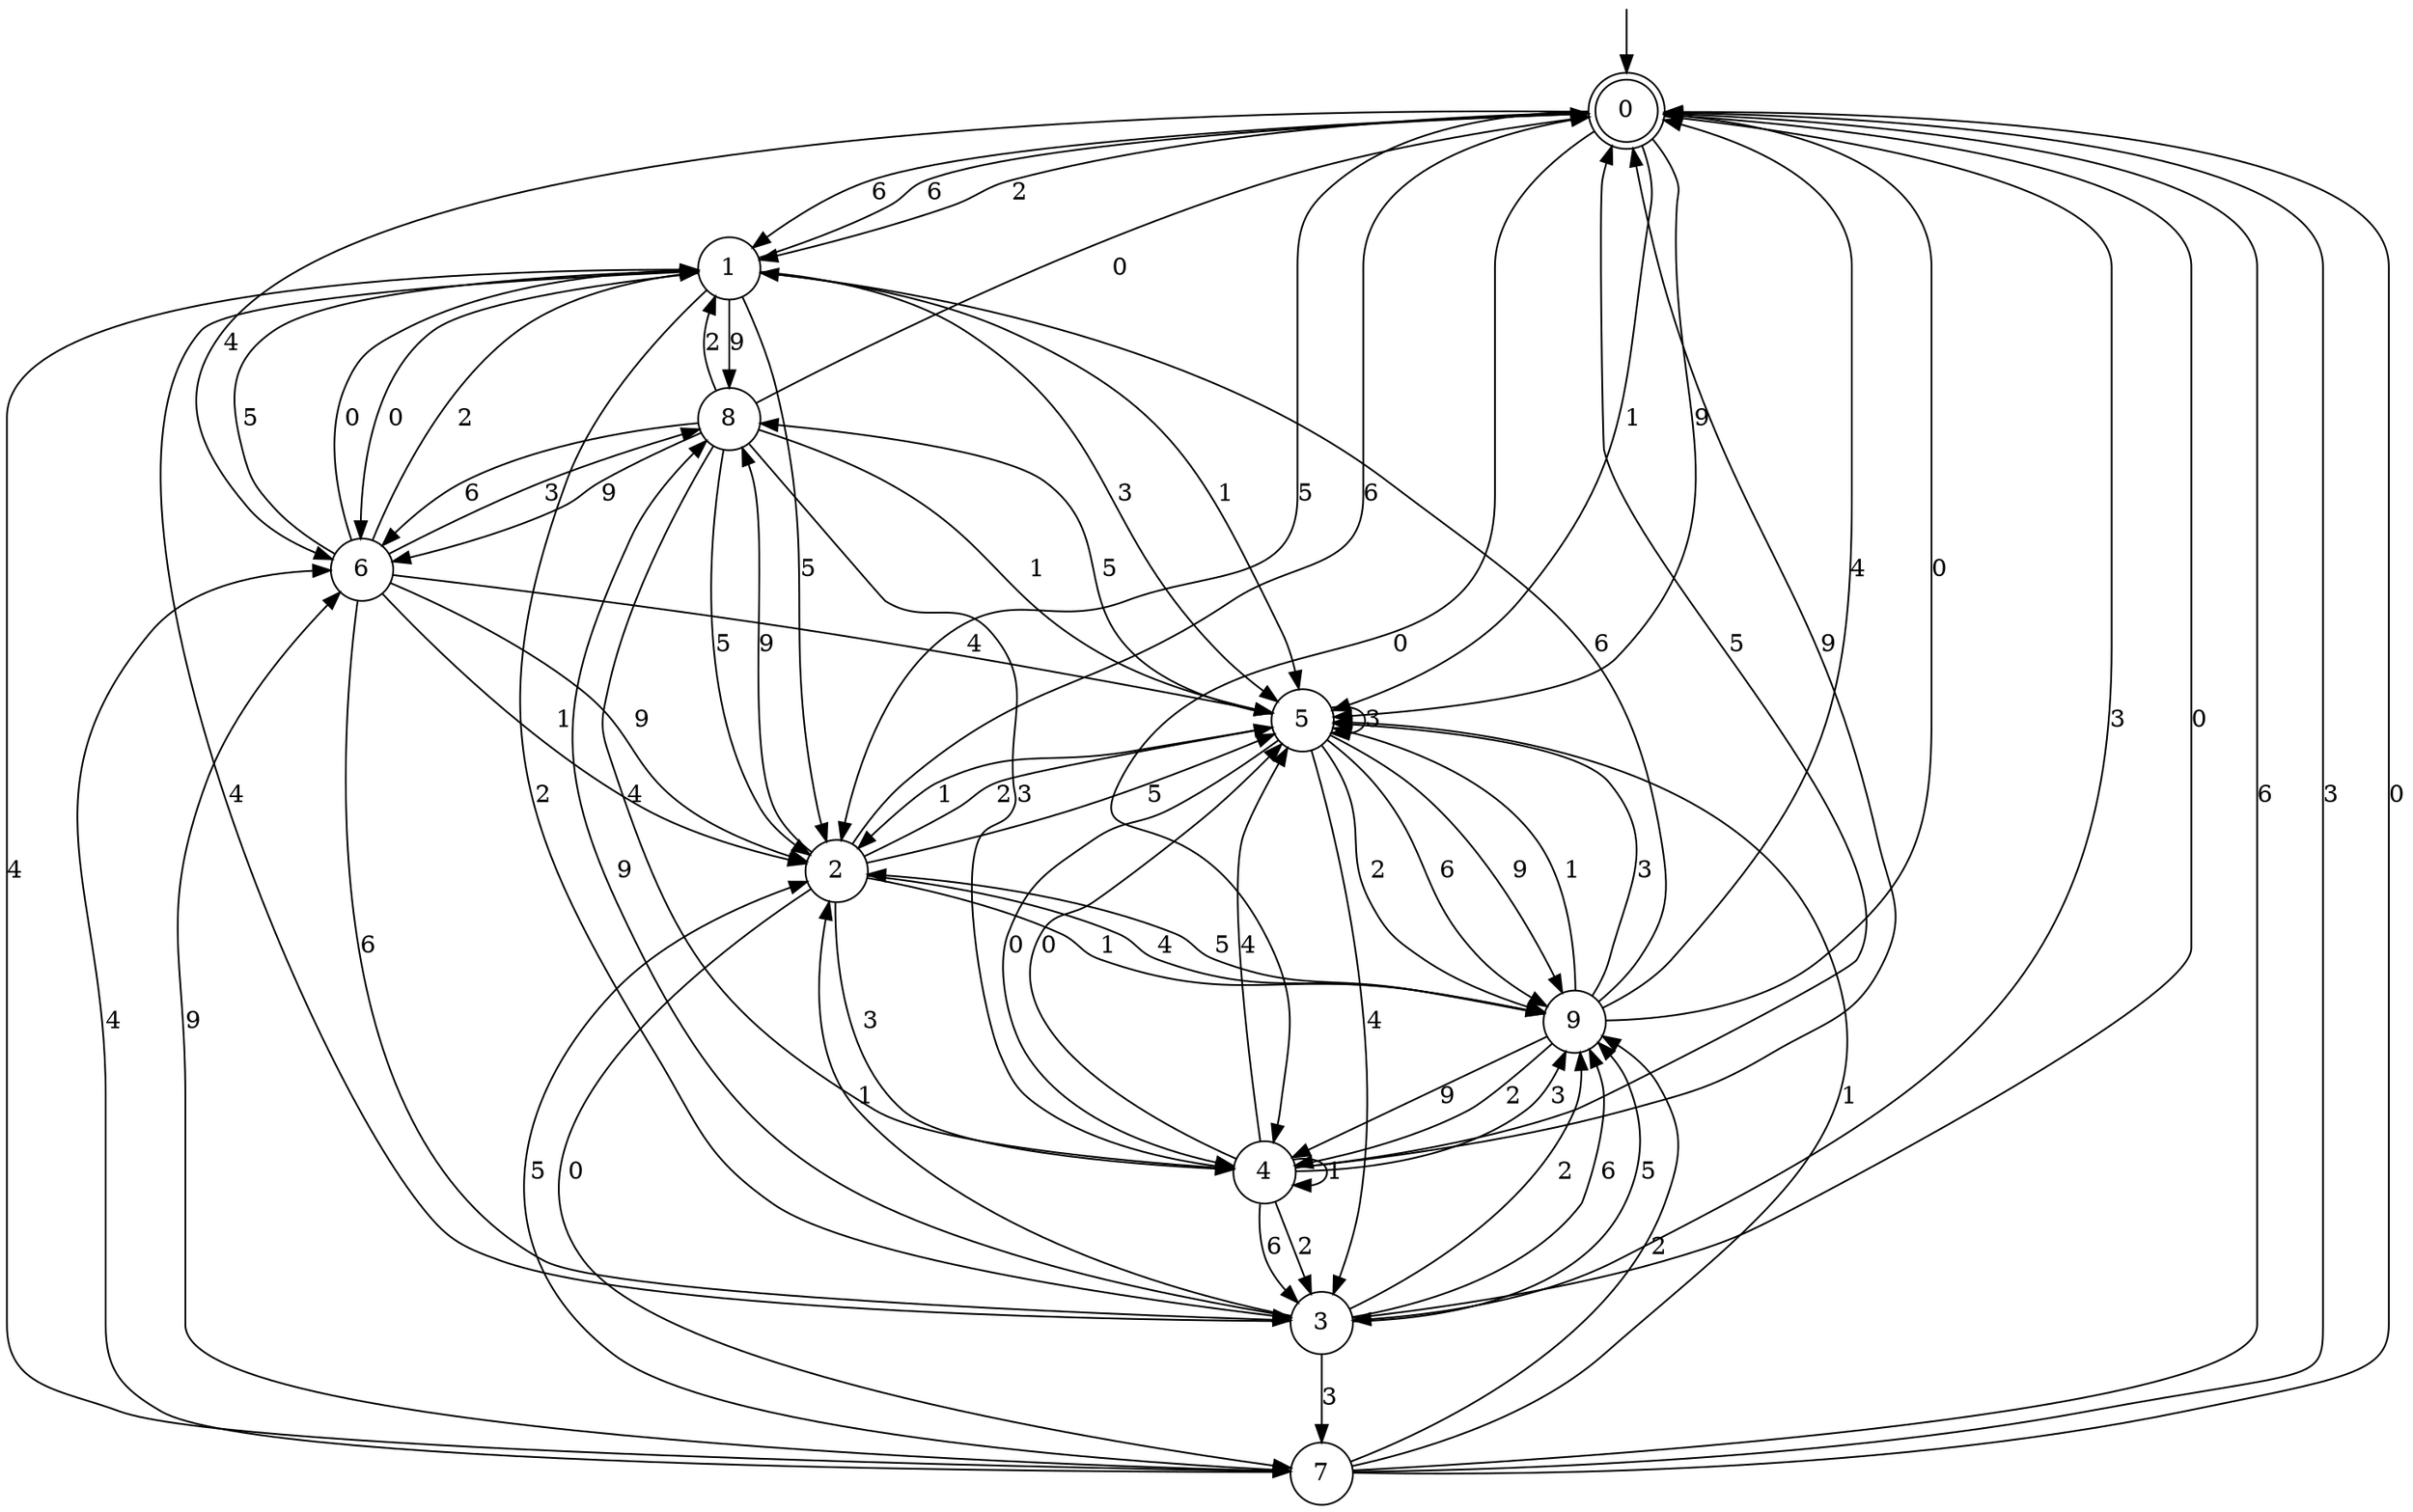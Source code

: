 digraph g {

	s0 [shape="doublecircle" label="0"];
	s1 [shape="circle" label="1"];
	s2 [shape="circle" label="2"];
	s3 [shape="circle" label="3"];
	s4 [shape="circle" label="4"];
	s5 [shape="circle" label="5"];
	s6 [shape="circle" label="6"];
	s7 [shape="circle" label="7"];
	s8 [shape="circle" label="8"];
	s9 [shape="circle" label="9"];
	s0 -> s1 [label="2"];
	s0 -> s1 [label="6"];
	s0 -> s2 [label="5"];
	s0 -> s3 [label="3"];
	s0 -> s4 [label="0"];
	s0 -> s5 [label="1"];
	s0 -> s6 [label="4"];
	s0 -> s5 [label="9"];
	s1 -> s3 [label="2"];
	s1 -> s0 [label="6"];
	s1 -> s2 [label="5"];
	s1 -> s5 [label="3"];
	s1 -> s6 [label="0"];
	s1 -> s5 [label="1"];
	s1 -> s7 [label="4"];
	s1 -> s8 [label="9"];
	s2 -> s5 [label="2"];
	s2 -> s0 [label="6"];
	s2 -> s5 [label="5"];
	s2 -> s4 [label="3"];
	s2 -> s7 [label="0"];
	s2 -> s9 [label="1"];
	s2 -> s9 [label="4"];
	s2 -> s8 [label="9"];
	s3 -> s9 [label="2"];
	s3 -> s9 [label="6"];
	s3 -> s9 [label="5"];
	s3 -> s7 [label="3"];
	s3 -> s0 [label="0"];
	s3 -> s2 [label="1"];
	s3 -> s1 [label="4"];
	s3 -> s8 [label="9"];
	s4 -> s3 [label="2"];
	s4 -> s3 [label="6"];
	s4 -> s0 [label="5"];
	s4 -> s9 [label="3"];
	s4 -> s5 [label="0"];
	s4 -> s4 [label="1"];
	s4 -> s5 [label="4"];
	s4 -> s0 [label="9"];
	s5 -> s9 [label="2"];
	s5 -> s9 [label="6"];
	s5 -> s8 [label="5"];
	s5 -> s5 [label="3"];
	s5 -> s4 [label="0"];
	s5 -> s2 [label="1"];
	s5 -> s3 [label="4"];
	s5 -> s9 [label="9"];
	s6 -> s1 [label="2"];
	s6 -> s3 [label="6"];
	s6 -> s1 [label="5"];
	s6 -> s8 [label="3"];
	s6 -> s1 [label="0"];
	s6 -> s2 [label="1"];
	s6 -> s5 [label="4"];
	s6 -> s2 [label="9"];
	s7 -> s9 [label="2"];
	s7 -> s0 [label="6"];
	s7 -> s2 [label="5"];
	s7 -> s0 [label="3"];
	s7 -> s0 [label="0"];
	s7 -> s5 [label="1"];
	s7 -> s6 [label="4"];
	s7 -> s6 [label="9"];
	s8 -> s1 [label="2"];
	s8 -> s6 [label="6"];
	s8 -> s2 [label="5"];
	s8 -> s4 [label="3"];
	s8 -> s0 [label="0"];
	s8 -> s5 [label="1"];
	s8 -> s4 [label="4"];
	s8 -> s6 [label="9"];
	s9 -> s4 [label="2"];
	s9 -> s1 [label="6"];
	s9 -> s2 [label="5"];
	s9 -> s5 [label="3"];
	s9 -> s0 [label="0"];
	s9 -> s5 [label="1"];
	s9 -> s0 [label="4"];
	s9 -> s4 [label="9"];

__start0 [label="" shape="none" width="0" height="0"];
__start0 -> s0;

}
